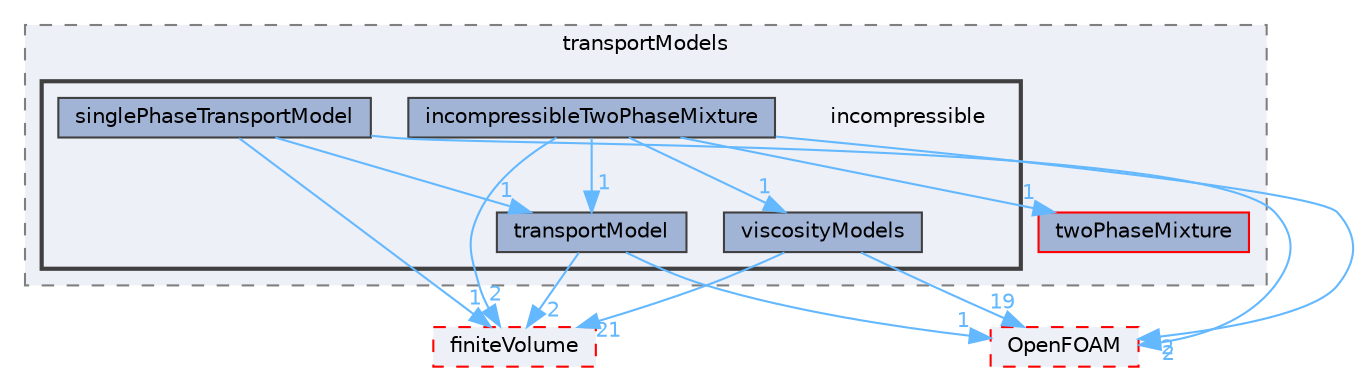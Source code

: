 digraph "src/transportModels/incompressible"
{
 // LATEX_PDF_SIZE
  bgcolor="transparent";
  edge [fontname=Helvetica,fontsize=10,labelfontname=Helvetica,labelfontsize=10];
  node [fontname=Helvetica,fontsize=10,shape=box,height=0.2,width=0.4];
  compound=true
  subgraph clusterdir_9415e59289a6feeb24164dafa70a594f {
    graph [ bgcolor="#edf0f7", pencolor="grey50", label="transportModels", fontname=Helvetica,fontsize=10 style="filled,dashed", URL="dir_9415e59289a6feeb24164dafa70a594f.html",tooltip=""]
  dir_eb16c39e798c85e23cdc92056469ea82 [label="twoPhaseMixture", fillcolor="#a2b4d6", color="red", style="filled", URL="dir_eb16c39e798c85e23cdc92056469ea82.html",tooltip=""];
  subgraph clusterdir_ba81af78f54c1241449acf985c81e6d8 {
    graph [ bgcolor="#edf0f7", pencolor="grey25", label="", fontname=Helvetica,fontsize=10 style="filled,bold", URL="dir_ba81af78f54c1241449acf985c81e6d8.html",tooltip=""]
    dir_ba81af78f54c1241449acf985c81e6d8 [shape=plaintext, label="incompressible"];
  dir_7b850e59ff85632cd056b167bf6b51db [label="incompressibleTwoPhaseMixture", fillcolor="#a2b4d6", color="grey25", style="filled", URL="dir_7b850e59ff85632cd056b167bf6b51db.html",tooltip=""];
  dir_ab0c16dcb69e23583eb871cac9c48300 [label="singlePhaseTransportModel", fillcolor="#a2b4d6", color="grey25", style="filled", URL="dir_ab0c16dcb69e23583eb871cac9c48300.html",tooltip=""];
  dir_ffd138b15bd207e24563100224abf229 [label="transportModel", fillcolor="#a2b4d6", color="grey25", style="filled", URL="dir_ffd138b15bd207e24563100224abf229.html",tooltip=""];
  dir_96098a512bec5be00e402918bdacabdd [label="viscosityModels", fillcolor="#a2b4d6", color="grey25", style="filled", URL="dir_96098a512bec5be00e402918bdacabdd.html",tooltip=""];
  }
  }
  dir_9bd15774b555cf7259a6fa18f99fe99b [label="finiteVolume", fillcolor="#edf0f7", color="red", style="filled,dashed", URL="dir_9bd15774b555cf7259a6fa18f99fe99b.html",tooltip=""];
  dir_c5473ff19b20e6ec4dfe5c310b3778a8 [label="OpenFOAM", fillcolor="#edf0f7", color="red", style="filled,dashed", URL="dir_c5473ff19b20e6ec4dfe5c310b3778a8.html",tooltip=""];
  dir_7b850e59ff85632cd056b167bf6b51db->dir_96098a512bec5be00e402918bdacabdd [headlabel="1", labeldistance=1.5 headhref="dir_001832_004286.html" href="dir_001832_004286.html" color="steelblue1" fontcolor="steelblue1"];
  dir_7b850e59ff85632cd056b167bf6b51db->dir_9bd15774b555cf7259a6fa18f99fe99b [headlabel="2", labeldistance=1.5 headhref="dir_001832_001387.html" href="dir_001832_001387.html" color="steelblue1" fontcolor="steelblue1"];
  dir_7b850e59ff85632cd056b167bf6b51db->dir_c5473ff19b20e6ec4dfe5c310b3778a8 [headlabel="2", labeldistance=1.5 headhref="dir_001832_002695.html" href="dir_001832_002695.html" color="steelblue1" fontcolor="steelblue1"];
  dir_7b850e59ff85632cd056b167bf6b51db->dir_eb16c39e798c85e23cdc92056469ea82 [headlabel="1", labeldistance=1.5 headhref="dir_001832_004169.html" href="dir_001832_004169.html" color="steelblue1" fontcolor="steelblue1"];
  dir_7b850e59ff85632cd056b167bf6b51db->dir_ffd138b15bd207e24563100224abf229 [headlabel="1", labeldistance=1.5 headhref="dir_001832_004111.html" href="dir_001832_004111.html" color="steelblue1" fontcolor="steelblue1"];
  dir_ab0c16dcb69e23583eb871cac9c48300->dir_9bd15774b555cf7259a6fa18f99fe99b [headlabel="1", labeldistance=1.5 headhref="dir_003555_001387.html" href="dir_003555_001387.html" color="steelblue1" fontcolor="steelblue1"];
  dir_ab0c16dcb69e23583eb871cac9c48300->dir_c5473ff19b20e6ec4dfe5c310b3778a8 [headlabel="2", labeldistance=1.5 headhref="dir_003555_002695.html" href="dir_003555_002695.html" color="steelblue1" fontcolor="steelblue1"];
  dir_ab0c16dcb69e23583eb871cac9c48300->dir_ffd138b15bd207e24563100224abf229 [headlabel="1", labeldistance=1.5 headhref="dir_003555_004111.html" href="dir_003555_004111.html" color="steelblue1" fontcolor="steelblue1"];
  dir_ffd138b15bd207e24563100224abf229->dir_9bd15774b555cf7259a6fa18f99fe99b [headlabel="2", labeldistance=1.5 headhref="dir_004111_001387.html" href="dir_004111_001387.html" color="steelblue1" fontcolor="steelblue1"];
  dir_ffd138b15bd207e24563100224abf229->dir_c5473ff19b20e6ec4dfe5c310b3778a8 [headlabel="1", labeldistance=1.5 headhref="dir_004111_002695.html" href="dir_004111_002695.html" color="steelblue1" fontcolor="steelblue1"];
  dir_96098a512bec5be00e402918bdacabdd->dir_9bd15774b555cf7259a6fa18f99fe99b [headlabel="21", labeldistance=1.5 headhref="dir_004286_001387.html" href="dir_004286_001387.html" color="steelblue1" fontcolor="steelblue1"];
  dir_96098a512bec5be00e402918bdacabdd->dir_c5473ff19b20e6ec4dfe5c310b3778a8 [headlabel="19", labeldistance=1.5 headhref="dir_004286_002695.html" href="dir_004286_002695.html" color="steelblue1" fontcolor="steelblue1"];
}
